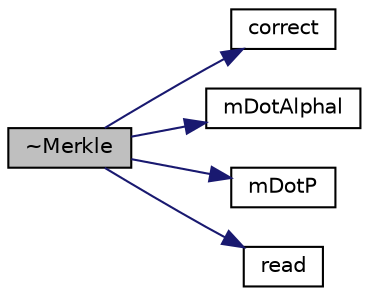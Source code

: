 digraph "~Merkle"
{
  bgcolor="transparent";
  edge [fontname="Helvetica",fontsize="10",labelfontname="Helvetica",labelfontsize="10"];
  node [fontname="Helvetica",fontsize="10",shape=record];
  rankdir="LR";
  Node2 [label="~Merkle",height=0.2,width=0.4,color="black", fillcolor="grey75", style="filled", fontcolor="black"];
  Node2 -> Node3 [color="midnightblue",fontsize="10",style="solid",fontname="Helvetica"];
  Node3 [label="correct",height=0.2,width=0.4,color="black",URL="$a33073.html#aa40b482ba81fd8de31bdba348c184074",tooltip="Correct the Merkle phaseChange model. "];
  Node2 -> Node4 [color="midnightblue",fontsize="10",style="solid",fontname="Helvetica"];
  Node4 [label="mDotAlphal",height=0.2,width=0.4,color="black",URL="$a33073.html#aae7389efbce37fb5203f67189de4fb13",tooltip="Return the mass condensation and vaporisation rates as a. "];
  Node2 -> Node5 [color="midnightblue",fontsize="10",style="solid",fontname="Helvetica"];
  Node5 [label="mDotP",height=0.2,width=0.4,color="black",URL="$a33073.html#a40acd975abfe407f2a5b6538507cee73",tooltip="Return the mass condensation and vaporisation rates as coefficients. "];
  Node2 -> Node6 [color="midnightblue",fontsize="10",style="solid",fontname="Helvetica"];
  Node6 [label="read",height=0.2,width=0.4,color="black",URL="$a33073.html#abcf7aafd601a940195284bc91610bb08",tooltip="Read the transportProperties dictionary and update. "];
}
